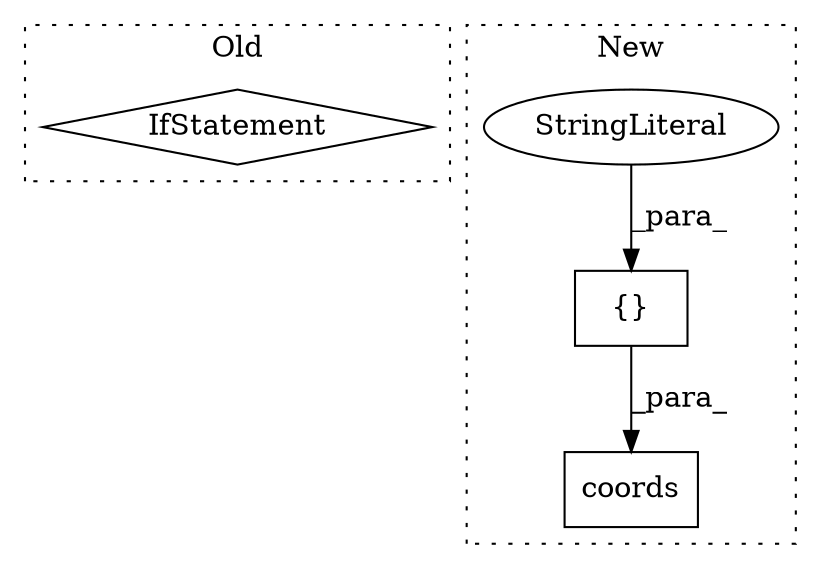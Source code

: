 digraph G {
subgraph cluster0 {
1 [label="IfStatement" a="25" s="8725" l="3" shape="diamond"];
label = "Old";
style="dotted";
}
subgraph cluster1 {
2 [label="coords" a="32" s="9147,9162" l="7,1" shape="box"];
3 [label="{}" a="4" s="8999,9006" l="1,1" shape="box"];
4 [label="StringLiteral" a="45" s="9000" l="6" shape="ellipse"];
label = "New";
style="dotted";
}
3 -> 2 [label="_para_"];
4 -> 3 [label="_para_"];
}